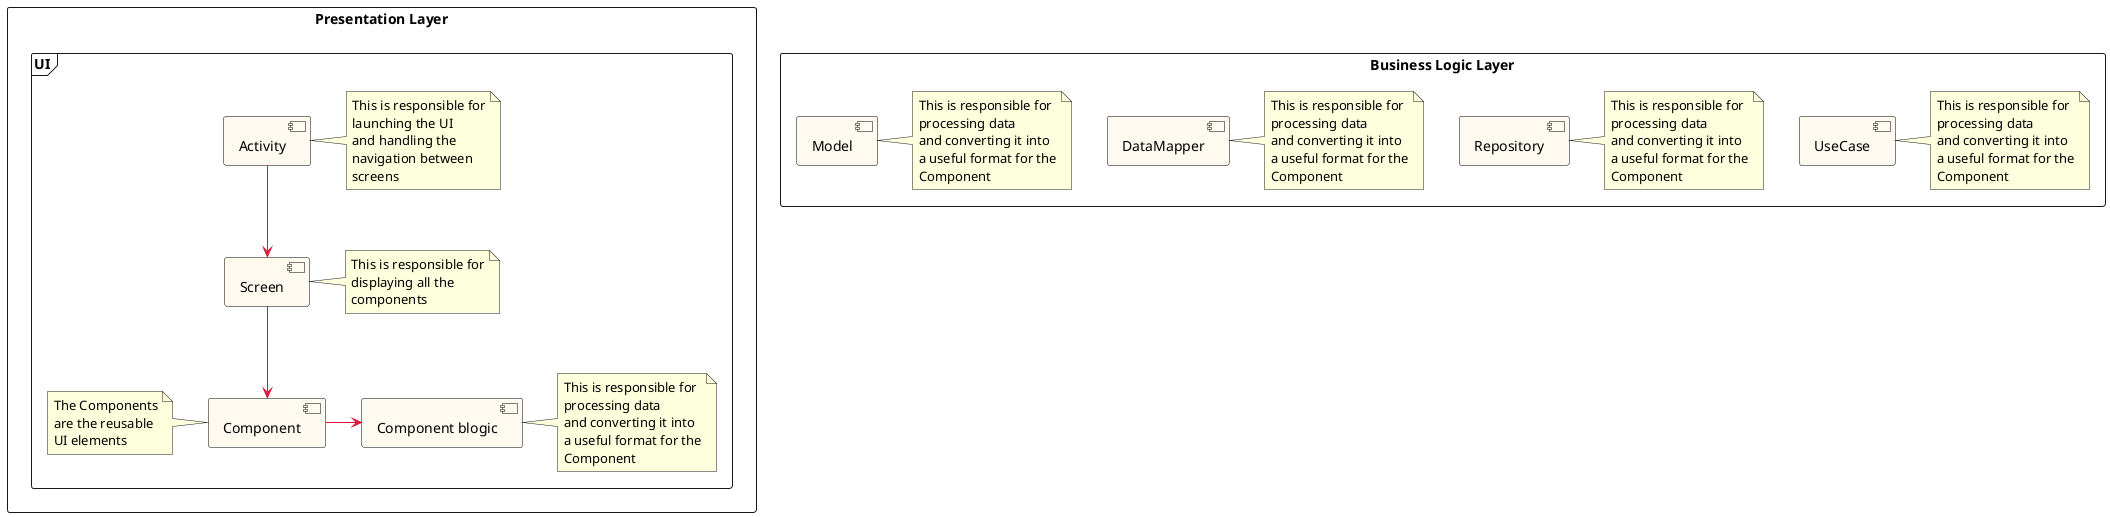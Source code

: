 @startuml
'This digram summarises the layers of the application
skinparam componentStyle uml2
skinparam component {
  BackgroundColor FloralWhite
  BorderColor Black
  ArrowColor Crimson
}

'Layers
rectangle "Presentation Layer" as Presentation {

    frame "UI" as UI {
      [Component]
      note left
        The Components
        are the reusable
        UI elements
      end note

      [Component blogic]
      note right
        This is responsible for
        processing data
        and converting it into
        a useful format for the
        Component
      end note

      [Screen]
      note right
        This is responsible for
        displaying all the
        components
      end note

      [Activity]
      note right
        This is responsible for
        launching the UI
        and handling the
        navigation between
        screens
      end note
     }

     'activity calls screen
        [Activity] -down-> [Screen]
        [Screen] -down-> [Component]
        [Component] -right-> [Component blogic]


}

'business logic
rectangle "Business Logic Layer" as BusinessLogic {
    [UseCase]
    note right
      This is responsible for
      processing data
      and converting it into
      a useful format for the
      Component
    end note

    [Repository]
    note right
      This is responsible for
      processing data
      and converting it into
      a useful format for the
      Component
    end note

    [DataMapper]
    note right
      This is responsible for
      processing data
      and converting it into
      a useful format for the
      Component
    end note

    [Model]
    note right
      This is responsible for
      processing data
      and converting it into
      a useful format for the
      Component
    end note
}




@enduml